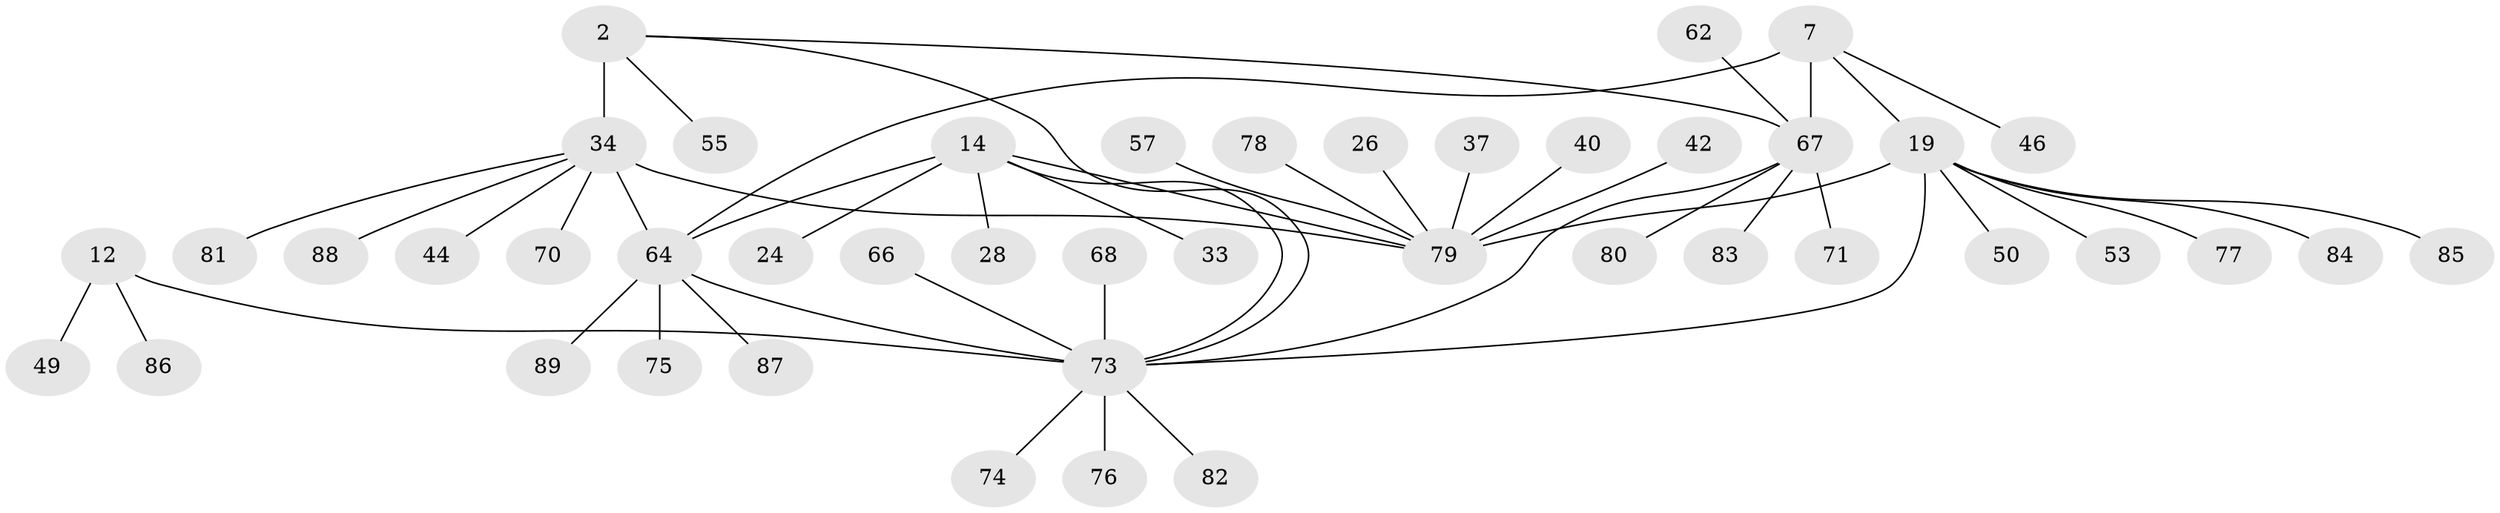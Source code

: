 // original degree distribution, {5: 0.033707865168539325, 4: 0.033707865168539325, 6: 0.0449438202247191, 7: 0.033707865168539325, 9: 0.033707865168539325, 3: 0.056179775280898875, 11: 0.011235955056179775, 15: 0.011235955056179775, 10: 0.011235955056179775, 8: 0.011235955056179775, 1: 0.6741573033707865, 2: 0.0449438202247191}
// Generated by graph-tools (version 1.1) at 2025/55/03/09/25 04:55:55]
// undirected, 44 vertices, 50 edges
graph export_dot {
graph [start="1"]
  node [color=gray90,style=filled];
  2 [super="+1"];
  7 [super="+5"];
  12 [super="+9"];
  14 [super="+13"];
  19 [super="+17"];
  24;
  26;
  28;
  33;
  34 [super="+4"];
  37;
  40;
  42;
  44;
  46;
  49;
  50;
  53;
  55;
  57 [super="+32"];
  62 [super="+36"];
  64 [super="+16+38+39+47+61"];
  66;
  67 [super="+8+27+31+41+43+45+51+59"];
  68;
  70;
  71;
  73 [super="+58+11+10+29+72+35+48"];
  74;
  75;
  76;
  77;
  78;
  79 [super="+65+20+22+23+25"];
  80;
  81;
  82;
  83;
  84;
  85;
  86;
  87;
  88 [super="+54+63"];
  89;
  2 -- 55;
  2 -- 73;
  2 -- 67;
  2 -- 34 [weight=4];
  7 -- 19;
  7 -- 46;
  7 -- 67 [weight=4];
  7 -- 64;
  12 -- 86;
  12 -- 49;
  12 -- 73 [weight=4];
  14 -- 33;
  14 -- 24;
  14 -- 28;
  14 -- 73 [weight=2];
  14 -- 79 [weight=2];
  14 -- 64 [weight=4];
  19 -- 53;
  19 -- 77;
  19 -- 50;
  19 -- 84;
  19 -- 85;
  19 -- 73 [weight=2];
  19 -- 79 [weight=4];
  26 -- 79;
  34 -- 64;
  34 -- 70;
  34 -- 44;
  34 -- 79;
  34 -- 81;
  34 -- 88;
  37 -- 79;
  40 -- 79;
  42 -- 79;
  57 -- 79;
  62 -- 67;
  64 -- 75;
  64 -- 87;
  64 -- 89;
  64 -- 73;
  66 -- 73;
  67 -- 71;
  67 -- 73;
  67 -- 80;
  67 -- 83;
  68 -- 73;
  73 -- 74;
  73 -- 82;
  73 -- 76;
  78 -- 79;
}
